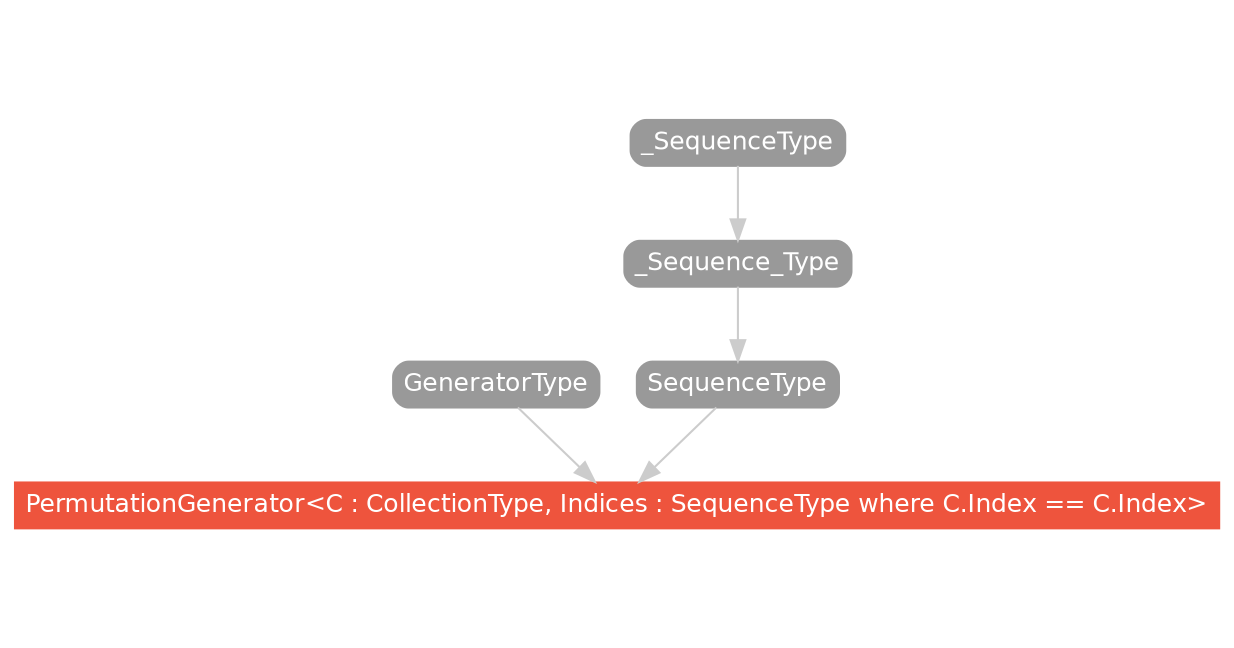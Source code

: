 strict digraph "PermutationGenerator<C : CollectionType, Indices : SequenceType where C.Index == C.Index> - Type Hierarchy - SwiftDoc.org" {
    pad="0.1,0.8"
    node [shape=box, style="filled,rounded", color="#999999", fillcolor="#999999", fontcolor=white, fontname=Helvetica, fontnames="Helvetica,sansserif", fontsize=12, margin="0.07,0.05", height="0.3"]
    edge [color="#cccccc"]
    "GeneratorType" [URL="/protocol/GeneratorType/"]
    "PermutationGenerator<C : CollectionType, Indices : SequenceType where C.Index == C.Index>" [URL="/type/PermutationGenerator/", style="filled", fillcolor="#ee543d", color="#ee543d"]
    "SequenceType" [URL="/protocol/SequenceType/"]
    "_SequenceType" [URL="/protocol/_SequenceType/"]
    "_Sequence_Type" [URL="/protocol/_Sequence_Type/"]    "GeneratorType" -> "PermutationGenerator<C : CollectionType, Indices : SequenceType where C.Index == C.Index>"
    "SequenceType" -> "PermutationGenerator<C : CollectionType, Indices : SequenceType where C.Index == C.Index>"
    "_Sequence_Type" -> "SequenceType"
    "_SequenceType" -> "_Sequence_Type"
    subgraph Types {
        rank = max; "PermutationGenerator<C : CollectionType, Indices : SequenceType where C.Index == C.Index>";
    }
}